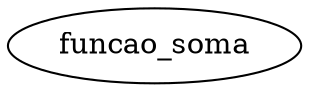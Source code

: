 # Executado assim: output2dot.sh 
# https://graphviz.org/doc/info/lang.html
digraph {
  x6000007cd1e0 [label="funcao_soma"];
}
